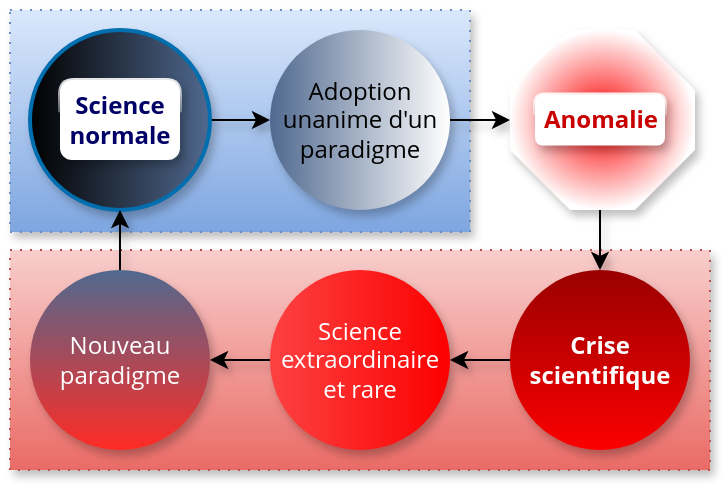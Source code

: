 <mxfile version="24.0.7" type="device">
  <diagram name="Page-1" id="Z7U4cp5vTGjU-aKZT79p">
    <mxGraphModel dx="608" dy="350" grid="1" gridSize="10" guides="1" tooltips="1" connect="1" arrows="1" fold="1" page="1" pageScale="1" pageWidth="827" pageHeight="1169" math="0" shadow="0">
      <root>
        <mxCell id="0" />
        <mxCell id="1" parent="0" />
        <mxCell id="GpDpok520oOCTpWCqN1Y-36" value="" style="rounded=0;whiteSpace=wrap;html=1;dashed=1;fillColor=#dae8fc;dashPattern=1 4;fontFamily=Open Sans;strokeColor=#6c8ebf;shadow=1;gradientColor=#7ea6e0;" parent="1" vertex="1">
          <mxGeometry x="100" y="70" width="230" height="111" as="geometry" />
        </mxCell>
        <mxCell id="GpDpok520oOCTpWCqN1Y-35" value="" style="rounded=0;whiteSpace=wrap;html=1;dashed=1;fillColor=#f8cecc;dashPattern=1 4;fontSize=11;fontFamily=Open Sans;strokeColor=#b85450;shadow=1;gradientColor=#ea6b66;" parent="1" vertex="1">
          <mxGeometry x="100" y="190" width="350" height="110" as="geometry" />
        </mxCell>
        <mxCell id="GpDpok520oOCTpWCqN1Y-16" value="" style="edgeStyle=orthogonalEdgeStyle;rounded=0;orthogonalLoop=1;jettySize=auto;html=1;shadow=1;fontStyle=0;labelBorderColor=none;fontFamily=Open Sans;" parent="1" source="GpDpok520oOCTpWCqN1Y-2" target="GpDpok520oOCTpWCqN1Y-3" edge="1">
          <mxGeometry relative="1" as="geometry" />
        </mxCell>
        <mxCell id="GpDpok520oOCTpWCqN1Y-2" value="" style="ellipse;whiteSpace=wrap;html=1;aspect=fixed;shadow=1;fontStyle=0;labelBorderColor=none;fillColor=#50698F;strokeColor=#006EAF;strokeWidth=2;fontFamily=Open Sans;fontColor=#ffffff;align=center;gradientColor=default;gradientDirection=west;" parent="1" vertex="1">
          <mxGeometry x="110" y="80" width="90" height="90" as="geometry" />
        </mxCell>
        <mxCell id="GpDpok520oOCTpWCqN1Y-17" value="" style="edgeStyle=orthogonalEdgeStyle;rounded=0;orthogonalLoop=1;jettySize=auto;html=1;shadow=1;fontStyle=0;labelBorderColor=none;fontFamily=Open Sans;" parent="1" source="GpDpok520oOCTpWCqN1Y-3" target="GpDpok520oOCTpWCqN1Y-12" edge="1">
          <mxGeometry relative="1" as="geometry" />
        </mxCell>
        <mxCell id="GpDpok520oOCTpWCqN1Y-3" value="Adoption unanime d&#39;un paradigme" style="ellipse;whiteSpace=wrap;html=1;aspect=fixed;shadow=1;fontStyle=0;labelBorderColor=none;fontFamily=Open Sans;strokeColor=none;gradientColor=#50698F;gradientDirection=west;" parent="1" vertex="1">
          <mxGeometry x="230" y="80" width="90" height="90" as="geometry" />
        </mxCell>
        <mxCell id="GpDpok520oOCTpWCqN1Y-26" value="" style="edgeStyle=orthogonalEdgeStyle;rounded=0;orthogonalLoop=1;jettySize=auto;html=1;fontFamily=Open Sans;shadow=1;" parent="1" source="GpDpok520oOCTpWCqN1Y-12" target="GpDpok520oOCTpWCqN1Y-13" edge="1">
          <mxGeometry relative="1" as="geometry">
            <Array as="points">
              <mxPoint x="395" y="180" />
              <mxPoint x="395" y="180" />
            </Array>
          </mxGeometry>
        </mxCell>
        <mxCell id="GpDpok520oOCTpWCqN1Y-12" value="" style="whiteSpace=wrap;html=1;shape=mxgraph.basic.octagon2;align=center;verticalAlign=middle;dx=15;shadow=1;fontStyle=1;labelBorderColor=none;fillColor=#FC0000;strokeColor=none;gradientColor=#FFFFFF;fontFamily=Open Sans;fillStyle=zigzag-line;gradientDirection=radial;strokeWidth=1;" parent="1" vertex="1">
          <mxGeometry x="350" y="80" width="92.5" height="90" as="geometry" />
        </mxCell>
        <mxCell id="GpDpok520oOCTpWCqN1Y-33" value="" style="edgeStyle=orthogonalEdgeStyle;rounded=0;orthogonalLoop=1;jettySize=auto;html=1;strokeColor=none;fontFamily=Open Sans;shadow=1;" parent="1" source="GpDpok520oOCTpWCqN1Y-13" target="GpDpok520oOCTpWCqN1Y-32" edge="1">
          <mxGeometry relative="1" as="geometry" />
        </mxCell>
        <mxCell id="GpDpok520oOCTpWCqN1Y-42" value="" style="edgeStyle=orthogonalEdgeStyle;rounded=0;orthogonalLoop=1;jettySize=auto;html=1;fontFamily=Open Sans;shadow=1;" parent="1" source="GpDpok520oOCTpWCqN1Y-13" target="GpDpok520oOCTpWCqN1Y-32" edge="1">
          <mxGeometry relative="1" as="geometry" />
        </mxCell>
        <mxCell id="GpDpok520oOCTpWCqN1Y-13" value="&lt;b&gt;&lt;font color=&quot;#ffffff&quot;&gt;Crise scientifique&lt;/font&gt;&lt;/b&gt;" style="ellipse;whiteSpace=wrap;html=1;aspect=fixed;shadow=1;fontStyle=0;labelBorderColor=none;fontFamily=Open Sans;fillColor=#FC0000;strokeColor=none;gradientColor=#990000;gradientDirection=north;strokeWidth=2;" parent="1" vertex="1">
          <mxGeometry x="350" y="200" width="90" height="90" as="geometry" />
        </mxCell>
        <mxCell id="GpDpok520oOCTpWCqN1Y-23" value="" style="edgeStyle=orthogonalEdgeStyle;rounded=0;orthogonalLoop=1;jettySize=auto;html=1;fontFamily=Open Sans;shadow=1;" parent="1" source="GpDpok520oOCTpWCqN1Y-15" target="GpDpok520oOCTpWCqN1Y-2" edge="1">
          <mxGeometry relative="1" as="geometry" />
        </mxCell>
        <mxCell id="GpDpok520oOCTpWCqN1Y-15" value="&lt;font color=&quot;#ffffff&quot;&gt;Nouveau paradigme&lt;/font&gt;" style="ellipse;whiteSpace=wrap;html=1;aspect=fixed;shadow=1;fontStyle=0;labelBorderColor=none;fontFamily=Open Sans;fillColor=#FF2B24;strokeColor=none;gradientColor=#50698F;gradientDirection=north;perimeterSpacing=0;" parent="1" vertex="1">
          <mxGeometry x="110" y="200" width="90" height="90" as="geometry" />
        </mxCell>
        <mxCell id="GpDpok520oOCTpWCqN1Y-29" value="" style="shape=waypoint;sketch=0;size=6;pointerEvents=1;points=[];fillColor=#fff2cc;resizable=0;rotatable=0;perimeter=centerPerimeter;snapToPoint=1;strokeColor=none;shadow=1;fontStyle=0;labelBorderColor=none;fontFamily=Open Sans;" parent="1" vertex="1">
          <mxGeometry x="190" y="230" width="20" height="20" as="geometry" />
        </mxCell>
        <mxCell id="GpDpok520oOCTpWCqN1Y-34" value="" style="edgeStyle=orthogonalEdgeStyle;rounded=0;orthogonalLoop=1;jettySize=auto;html=1;strokeColor=default;fontFamily=Open Sans;shadow=1;" parent="1" source="GpDpok520oOCTpWCqN1Y-32" target="GpDpok520oOCTpWCqN1Y-15" edge="1">
          <mxGeometry relative="1" as="geometry" />
        </mxCell>
        <mxCell id="GpDpok520oOCTpWCqN1Y-32" value="&lt;font color=&quot;#ffffff&quot;&gt;Science extraordinaire et rare&lt;/font&gt;" style="ellipse;whiteSpace=wrap;html=1;aspect=fixed;shadow=1;fontStyle=0;labelBorderColor=none;fontFamily=Open Sans;fillColor=#FC4242;strokeColor=none;gradientColor=#FC0000;gradientDirection=east;" parent="1" vertex="1">
          <mxGeometry x="230" y="200" width="90" height="90" as="geometry" />
        </mxCell>
        <mxCell id="3Cpa6Yir1koVSelkgLhw-1" value="&lt;font color=&quot;#000066&quot; face=&quot;Open Sans&quot;&gt;Science normale&lt;/font&gt;" style="text;html=1;align=center;verticalAlign=middle;whiteSpace=wrap;rounded=1;fillColor=default;glass=1;shadow=1;fontStyle=1" parent="1" vertex="1">
          <mxGeometry x="125" y="105" width="60" height="40" as="geometry" />
        </mxCell>
        <mxCell id="3Cpa6Yir1koVSelkgLhw-2" value="&lt;font color=&quot;#c90000&quot;&gt;&lt;b&gt;&lt;font face=&quot;Open Sans&quot;&gt;Anomalie&lt;/font&gt;&lt;/b&gt;&lt;/font&gt;" style="text;html=1;align=center;verticalAlign=middle;whiteSpace=wrap;rounded=1;fillColor=default;glass=1;shadow=1;" parent="1" vertex="1">
          <mxGeometry x="362.5" y="112.25" width="65" height="25.5" as="geometry" />
        </mxCell>
      </root>
    </mxGraphModel>
  </diagram>
</mxfile>

